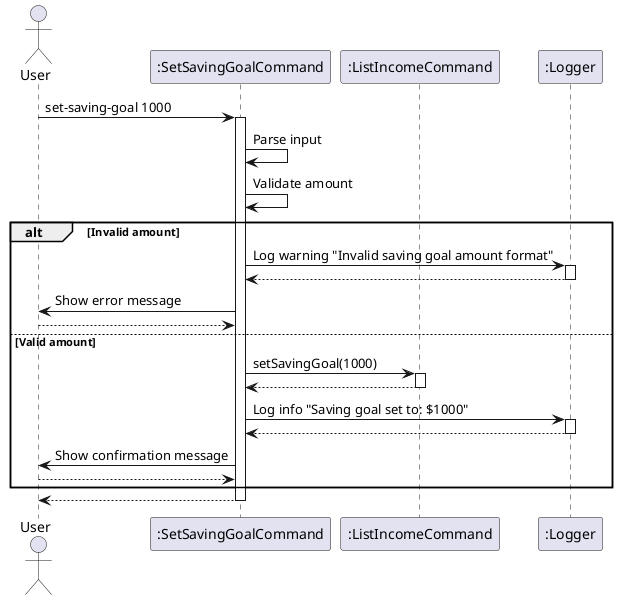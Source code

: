 @startuml

actor User
participant ":SetSavingGoalCommand" as SSG
participant ":ListIncomeCommand" as LIC
participant ":Logger" as Log

User -> SSG : set-saving-goal 1000
activate SSG

SSG -> SSG : Parse input
SSG -> SSG : Validate amount

alt Invalid amount
    SSG -> Log : Log warning "Invalid saving goal amount format"
    activate Log
    Log --> SSG
    deactivate Log

    SSG -> User : Show error message
    User --> SSG
else Valid amount
    SSG -> LIC : setSavingGoal(1000)
    activate LIC
    LIC --> SSG
    deactivate LIC

    SSG -> Log : Log info "Saving goal set to: $1000"
    activate Log
    Log --> SSG
    deactivate Log

    SSG -> User : Show confirmation message
    User --> SSG
end

SSG --> User
deactivate SSG

@enduml
